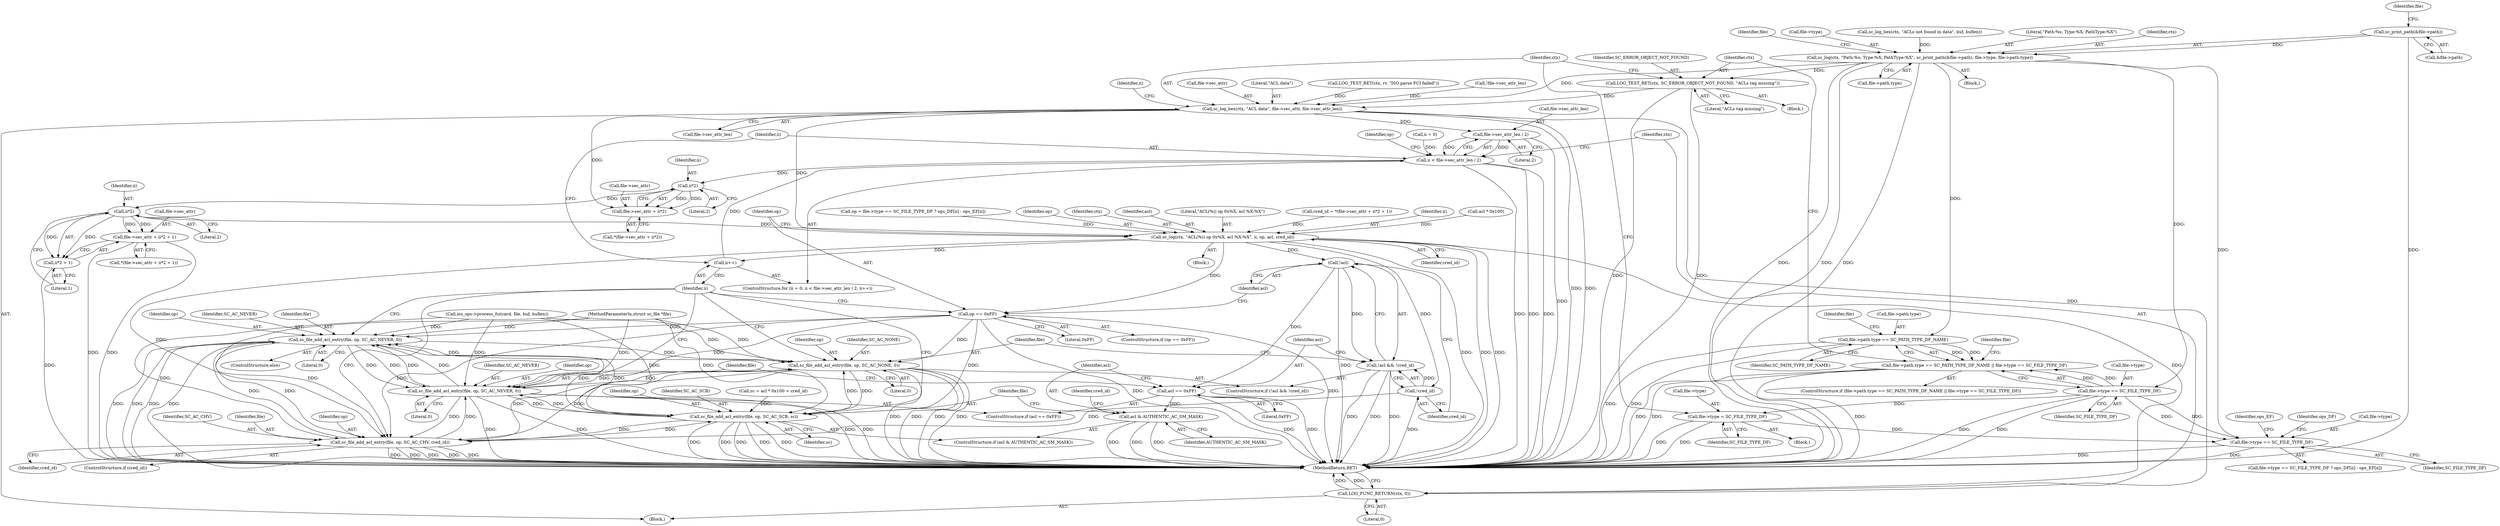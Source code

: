 digraph "1_OpenSC_8fe377e93b4b56060e5bbfb6f3142ceaeca744fa_1@pointer" {
"1000204" [label="(Call,sc_print_path(&file->path))"];
"1000201" [label="(Call,sc_log(ctx, \"Path:%s; Type:%X; PathType:%X\", sc_print_path(&file->path), file->type, file->path.type))"];
"1000219" [label="(Call,file->path.type == SC_PATH_TYPE_DF_NAME)"];
"1000218" [label="(Call,file->path.type == SC_PATH_TYPE_DF_NAME || file->type == SC_FILE_TYPE_DF)"];
"1000226" [label="(Call,file->type == SC_FILE_TYPE_DF)"];
"1000232" [label="(Call,file->type = SC_FILE_TYPE_DF)"];
"1000270" [label="(Call,file->type == SC_FILE_TYPE_DF)"];
"1000239" [label="(Call,LOG_TEST_RET(ctx, SC_ERROR_OBJECT_NOT_FOUND, \"ACLs tag missing\"))"];
"1000243" [label="(Call,sc_log_hex(ctx, \"ACL data\", file->sec_attr, file->sec_attr_len))"];
"1000258" [label="(Call,file->sec_attr_len / 2)"];
"1000256" [label="(Call,ii < file->sec_attr_len / 2)"];
"1000289" [label="(Call,ii*2)"];
"1000285" [label="(Call,file->sec_attr + ii*2)"];
"1000301" [label="(Call,ii*2)"];
"1000296" [label="(Call,file->sec_attr + ii*2 + 1)"];
"1000300" [label="(Call,ii*2 + 1)"];
"1000313" [label="(Call,sc_log(ctx, \"ACL(%i) op 0x%X, acl %X:%X\", ii, op, acl, cred_id))"];
"1000263" [label="(Call,ii++)"];
"1000321" [label="(Call,op == 0xFF)"];
"1000331" [label="(Call,sc_file_add_acl_entry(file, op, SC_AC_NONE, 0))"];
"1000341" [label="(Call,sc_file_add_acl_entry(file, op, SC_AC_NEVER, 0))"];
"1000351" [label="(Call,sc_file_add_acl_entry(file, op, SC_AC_SCB, sc))"];
"1000359" [label="(Call,sc_file_add_acl_entry(file, op, SC_AC_CHV, cred_id))"];
"1000365" [label="(Call,sc_file_add_acl_entry(file, op, SC_AC_NEVER, 0))"];
"1000327" [label="(Call,!acl)"];
"1000326" [label="(Call,!acl && !cred_id)"];
"1000338" [label="(Call,acl == 0xFF)"];
"1000348" [label="(Call,acl & AUTHENTIC_AC_SM_MASK)"];
"1000329" [label="(Call,!cred_id)"];
"1000370" [label="(Call,LOG_FUNC_RETURN(ctx, 0))"];
"1000357" [label="(ControlStructure,if (cred_id))"];
"1000362" [label="(Identifier,SC_AC_CHV)"];
"1000259" [label="(Call,file->sec_attr_len)"];
"1000209" [label="(Call,file->type)"];
"1000286" [label="(Call,file->sec_attr)"];
"1000371" [label="(Identifier,ctx)"];
"1000234" [label="(Identifier,file)"];
"1000296" [label="(Call,file->sec_attr + ii*2 + 1)"];
"1000331" [label="(Call,sc_file_add_acl_entry(file, op, SC_AC_NONE, 0))"];
"1000358" [label="(Identifier,cred_id)"];
"1000243" [label="(Call,sc_log_hex(ctx, \"ACL data\", file->sec_attr, file->sec_attr_len))"];
"1000196" [label="(Call,sc_log_hex(ctx, \"ACLs not found in data\", buf, buflen))"];
"1000367" [label="(Identifier,op)"];
"1000370" [label="(Call,LOG_FUNC_RETURN(ctx, 0))"];
"1000321" [label="(Call,op == 0xFF)"];
"1000226" [label="(Call,file->type == SC_FILE_TYPE_DF)"];
"1000279" [label="(Identifier,ops_EF)"];
"1000317" [label="(Identifier,op)"];
"1000232" [label="(Call,file->type = SC_FILE_TYPE_DF)"];
"1000291" [label="(Literal,2)"];
"1000227" [label="(Call,file->type)"];
"1000322" [label="(Identifier,op)"];
"1000333" [label="(Identifier,op)"];
"1000220" [label="(Call,file->path.type)"];
"1000236" [label="(Identifier,SC_FILE_TYPE_DF)"];
"1000102" [label="(MethodParameterIn,struct sc_file *file)"];
"1000262" [label="(Literal,2)"];
"1000218" [label="(Call,file->path.type == SC_PATH_TYPE_DF_NAME || file->type == SC_FILE_TYPE_DF)"];
"1000344" [label="(Identifier,SC_AC_NEVER)"];
"1000270" [label="(Call,file->type == SC_FILE_TYPE_DF)"];
"1000360" [label="(Identifier,file)"];
"1000323" [label="(Literal,0xFF)"];
"1000239" [label="(Call,LOG_TEST_RET(ctx, SC_ERROR_OBJECT_NOT_FOUND, \"ACLs tag missing\"))"];
"1000264" [label="(Identifier,ii)"];
"1000353" [label="(Identifier,op)"];
"1000301" [label="(Call,ii*2)"];
"1000244" [label="(Identifier,ctx)"];
"1000350" [label="(Identifier,AUTHENTIC_AC_SM_MASK)"];
"1000191" [label="(Call,!file->sec_attr_len)"];
"1000274" [label="(Identifier,SC_FILE_TYPE_DF)"];
"1000297" [label="(Call,file->sec_attr)"];
"1000334" [label="(Identifier,SC_AC_NONE)"];
"1000263" [label="(Call,ii++)"];
"1000203" [label="(Literal,\"Path:%s; Type:%X; PathType:%X\")"];
"1000373" [label="(MethodReturn,RET)"];
"1000285" [label="(Call,file->sec_attr + ii*2)"];
"1000314" [label="(Identifier,ctx)"];
"1000181" [label="(Call,iso_ops->process_fci(card, file, buf, buflen))"];
"1000105" [label="(Block,)"];
"1000343" [label="(Identifier,op)"];
"1000337" [label="(ControlStructure,if (acl == 0xFF))"];
"1000347" [label="(ControlStructure,if (acl & AUTHENTIC_AC_SM_MASK))"];
"1000339" [label="(Identifier,acl)"];
"1000284" [label="(Call,*(file->sec_attr + ii*2))"];
"1000345" [label="(Literal,0)"];
"1000253" [label="(Call,ii = 0)"];
"1000349" [label="(Identifier,acl)"];
"1000225" [label="(Identifier,SC_PATH_TYPE_DF_NAME)"];
"1000355" [label="(Identifier,sc)"];
"1000304" [label="(Literal,1)"];
"1000212" [label="(Call,file->path.type)"];
"1000335" [label="(Literal,0)"];
"1000230" [label="(Identifier,SC_FILE_TYPE_DF)"];
"1000327" [label="(Call,!acl)"];
"1000257" [label="(Identifier,ii)"];
"1000366" [label="(Identifier,file)"];
"1000313" [label="(Call,sc_log(ctx, \"ACL(%i) op 0x%X, acl %X:%X\", ii, op, acl, cred_id))"];
"1000242" [label="(Literal,\"ACLs tag missing\")"];
"1000318" [label="(Identifier,acl)"];
"1000332" [label="(Identifier,file)"];
"1000340" [label="(Literal,0xFF)"];
"1000364" [label="(ControlStructure,else)"];
"1000205" [label="(Call,&file->path)"];
"1000365" [label="(Call,sc_file_add_acl_entry(file, op, SC_AC_NEVER, 0))"];
"1000329" [label="(Call,!cred_id)"];
"1000276" [label="(Identifier,ops_DF)"];
"1000256" [label="(Call,ii < file->sec_attr_len / 2)"];
"1000330" [label="(Identifier,cred_id)"];
"1000303" [label="(Literal,2)"];
"1000195" [label="(Block,)"];
"1000351" [label="(Call,sc_file_add_acl_entry(file, op, SC_AC_SCB, sc))"];
"1000320" [label="(ControlStructure,if (op == 0xFF))"];
"1000249" [label="(Call,file->sec_attr_len)"];
"1000254" [label="(Identifier,ii)"];
"1000219" [label="(Call,file->path.type == SC_PATH_TYPE_DF_NAME)"];
"1000325" [label="(ControlStructure,if (!acl && !cred_id))"];
"1000271" [label="(Call,file->type)"];
"1000315" [label="(Literal,\"ACL(%i) op 0x%X, acl %X:%X\")"];
"1000240" [label="(Identifier,ctx)"];
"1000293" [label="(Call,cred_id = *(file->sec_attr + ii*2 + 1))"];
"1000316" [label="(Identifier,ii)"];
"1000361" [label="(Identifier,op)"];
"1000233" [label="(Call,file->type)"];
"1000246" [label="(Call,file->sec_attr)"];
"1000372" [label="(Literal,0)"];
"1000245" [label="(Literal,\"ACL data\")"];
"1000302" [label="(Identifier,ii)"];
"1000202" [label="(Identifier,ctx)"];
"1000217" [label="(ControlStructure,if (file->path.type == SC_PATH_TYPE_DF_NAME || file->type == SC_FILE_TYPE_DF))"];
"1000300" [label="(Call,ii*2 + 1)"];
"1000269" [label="(Call,file->type == SC_FILE_TYPE_DF ? ops_DF[ii] : ops_EF[ii])"];
"1000363" [label="(Identifier,cred_id)"];
"1000326" [label="(Call,!acl && !cred_id)"];
"1000289" [label="(Call,ii*2)"];
"1000354" [label="(Identifier,SC_AC_SCB)"];
"1000231" [label="(Block,)"];
"1000309" [label="(Call,acl * 0x100)"];
"1000228" [label="(Identifier,file)"];
"1000204" [label="(Call,sc_print_path(&file->path))"];
"1000186" [label="(Call,LOG_TEST_RET(ctx, rv, \"ISO parse FCI failed\"))"];
"1000290" [label="(Identifier,ii)"];
"1000201" [label="(Call,sc_log(ctx, \"Path:%s; Type:%X; PathType:%X\", sc_print_path(&file->path), file->type, file->path.type))"];
"1000328" [label="(Identifier,acl)"];
"1000338" [label="(Call,acl == 0xFF)"];
"1000319" [label="(Identifier,cred_id)"];
"1000210" [label="(Identifier,file)"];
"1000238" [label="(Block,)"];
"1000267" [label="(Call,op = file->type == SC_FILE_TYPE_DF ? ops_DF[ii] : ops_EF[ii])"];
"1000222" [label="(Identifier,file)"];
"1000341" [label="(Call,sc_file_add_acl_entry(file, op, SC_AC_NEVER, 0))"];
"1000252" [label="(ControlStructure,for (ii = 0; ii < file->sec_attr_len / 2; ii++))"];
"1000352" [label="(Identifier,file)"];
"1000241" [label="(Identifier,SC_ERROR_OBJECT_NOT_FOUND)"];
"1000295" [label="(Call,*(file->sec_attr + ii*2 + 1))"];
"1000348" [label="(Call,acl & AUTHENTIC_AC_SM_MASK)"];
"1000359" [label="(Call,sc_file_add_acl_entry(file, op, SC_AC_CHV, cred_id))"];
"1000342" [label="(Identifier,file)"];
"1000268" [label="(Identifier,op)"];
"1000306" [label="(Call,sc = acl * 0x100 + cred_id)"];
"1000369" [label="(Literal,0)"];
"1000265" [label="(Block,)"];
"1000258" [label="(Call,file->sec_attr_len / 2)"];
"1000368" [label="(Identifier,SC_AC_NEVER)"];
"1000204" -> "1000201"  [label="AST: "];
"1000204" -> "1000205"  [label="CFG: "];
"1000205" -> "1000204"  [label="AST: "];
"1000210" -> "1000204"  [label="CFG: "];
"1000204" -> "1000373"  [label="DDG: "];
"1000204" -> "1000201"  [label="DDG: "];
"1000201" -> "1000195"  [label="AST: "];
"1000201" -> "1000212"  [label="CFG: "];
"1000202" -> "1000201"  [label="AST: "];
"1000203" -> "1000201"  [label="AST: "];
"1000209" -> "1000201"  [label="AST: "];
"1000212" -> "1000201"  [label="AST: "];
"1000222" -> "1000201"  [label="CFG: "];
"1000201" -> "1000373"  [label="DDG: "];
"1000201" -> "1000373"  [label="DDG: "];
"1000201" -> "1000373"  [label="DDG: "];
"1000196" -> "1000201"  [label="DDG: "];
"1000201" -> "1000219"  [label="DDG: "];
"1000201" -> "1000226"  [label="DDG: "];
"1000201" -> "1000239"  [label="DDG: "];
"1000201" -> "1000243"  [label="DDG: "];
"1000201" -> "1000270"  [label="DDG: "];
"1000219" -> "1000218"  [label="AST: "];
"1000219" -> "1000225"  [label="CFG: "];
"1000220" -> "1000219"  [label="AST: "];
"1000225" -> "1000219"  [label="AST: "];
"1000228" -> "1000219"  [label="CFG: "];
"1000218" -> "1000219"  [label="CFG: "];
"1000219" -> "1000373"  [label="DDG: "];
"1000219" -> "1000373"  [label="DDG: "];
"1000219" -> "1000218"  [label="DDG: "];
"1000219" -> "1000218"  [label="DDG: "];
"1000218" -> "1000217"  [label="AST: "];
"1000218" -> "1000226"  [label="CFG: "];
"1000226" -> "1000218"  [label="AST: "];
"1000234" -> "1000218"  [label="CFG: "];
"1000240" -> "1000218"  [label="CFG: "];
"1000218" -> "1000373"  [label="DDG: "];
"1000218" -> "1000373"  [label="DDG: "];
"1000218" -> "1000373"  [label="DDG: "];
"1000226" -> "1000218"  [label="DDG: "];
"1000226" -> "1000218"  [label="DDG: "];
"1000226" -> "1000230"  [label="CFG: "];
"1000227" -> "1000226"  [label="AST: "];
"1000230" -> "1000226"  [label="AST: "];
"1000226" -> "1000373"  [label="DDG: "];
"1000226" -> "1000373"  [label="DDG: "];
"1000226" -> "1000232"  [label="DDG: "];
"1000226" -> "1000270"  [label="DDG: "];
"1000226" -> "1000270"  [label="DDG: "];
"1000232" -> "1000231"  [label="AST: "];
"1000232" -> "1000236"  [label="CFG: "];
"1000233" -> "1000232"  [label="AST: "];
"1000236" -> "1000232"  [label="AST: "];
"1000244" -> "1000232"  [label="CFG: "];
"1000232" -> "1000373"  [label="DDG: "];
"1000232" -> "1000373"  [label="DDG: "];
"1000232" -> "1000270"  [label="DDG: "];
"1000270" -> "1000269"  [label="AST: "];
"1000270" -> "1000274"  [label="CFG: "];
"1000271" -> "1000270"  [label="AST: "];
"1000274" -> "1000270"  [label="AST: "];
"1000276" -> "1000270"  [label="CFG: "];
"1000279" -> "1000270"  [label="CFG: "];
"1000270" -> "1000373"  [label="DDG: "];
"1000270" -> "1000373"  [label="DDG: "];
"1000239" -> "1000238"  [label="AST: "];
"1000239" -> "1000242"  [label="CFG: "];
"1000240" -> "1000239"  [label="AST: "];
"1000241" -> "1000239"  [label="AST: "];
"1000242" -> "1000239"  [label="AST: "];
"1000244" -> "1000239"  [label="CFG: "];
"1000239" -> "1000373"  [label="DDG: "];
"1000239" -> "1000373"  [label="DDG: "];
"1000239" -> "1000243"  [label="DDG: "];
"1000243" -> "1000105"  [label="AST: "];
"1000243" -> "1000249"  [label="CFG: "];
"1000244" -> "1000243"  [label="AST: "];
"1000245" -> "1000243"  [label="AST: "];
"1000246" -> "1000243"  [label="AST: "];
"1000249" -> "1000243"  [label="AST: "];
"1000254" -> "1000243"  [label="CFG: "];
"1000243" -> "1000373"  [label="DDG: "];
"1000243" -> "1000373"  [label="DDG: "];
"1000186" -> "1000243"  [label="DDG: "];
"1000191" -> "1000243"  [label="DDG: "];
"1000243" -> "1000258"  [label="DDG: "];
"1000243" -> "1000285"  [label="DDG: "];
"1000243" -> "1000313"  [label="DDG: "];
"1000243" -> "1000370"  [label="DDG: "];
"1000258" -> "1000256"  [label="AST: "];
"1000258" -> "1000262"  [label="CFG: "];
"1000259" -> "1000258"  [label="AST: "];
"1000262" -> "1000258"  [label="AST: "];
"1000256" -> "1000258"  [label="CFG: "];
"1000258" -> "1000373"  [label="DDG: "];
"1000258" -> "1000256"  [label="DDG: "];
"1000258" -> "1000256"  [label="DDG: "];
"1000256" -> "1000252"  [label="AST: "];
"1000257" -> "1000256"  [label="AST: "];
"1000268" -> "1000256"  [label="CFG: "];
"1000371" -> "1000256"  [label="CFG: "];
"1000256" -> "1000373"  [label="DDG: "];
"1000256" -> "1000373"  [label="DDG: "];
"1000256" -> "1000373"  [label="DDG: "];
"1000253" -> "1000256"  [label="DDG: "];
"1000263" -> "1000256"  [label="DDG: "];
"1000256" -> "1000289"  [label="DDG: "];
"1000289" -> "1000285"  [label="AST: "];
"1000289" -> "1000291"  [label="CFG: "];
"1000290" -> "1000289"  [label="AST: "];
"1000291" -> "1000289"  [label="AST: "];
"1000285" -> "1000289"  [label="CFG: "];
"1000289" -> "1000285"  [label="DDG: "];
"1000289" -> "1000285"  [label="DDG: "];
"1000289" -> "1000301"  [label="DDG: "];
"1000285" -> "1000284"  [label="AST: "];
"1000286" -> "1000285"  [label="AST: "];
"1000284" -> "1000285"  [label="CFG: "];
"1000301" -> "1000300"  [label="AST: "];
"1000301" -> "1000303"  [label="CFG: "];
"1000302" -> "1000301"  [label="AST: "];
"1000303" -> "1000301"  [label="AST: "];
"1000304" -> "1000301"  [label="CFG: "];
"1000301" -> "1000296"  [label="DDG: "];
"1000301" -> "1000296"  [label="DDG: "];
"1000301" -> "1000300"  [label="DDG: "];
"1000301" -> "1000300"  [label="DDG: "];
"1000301" -> "1000313"  [label="DDG: "];
"1000296" -> "1000295"  [label="AST: "];
"1000296" -> "1000300"  [label="CFG: "];
"1000297" -> "1000296"  [label="AST: "];
"1000300" -> "1000296"  [label="AST: "];
"1000295" -> "1000296"  [label="CFG: "];
"1000296" -> "1000373"  [label="DDG: "];
"1000296" -> "1000373"  [label="DDG: "];
"1000300" -> "1000304"  [label="CFG: "];
"1000304" -> "1000300"  [label="AST: "];
"1000300" -> "1000373"  [label="DDG: "];
"1000313" -> "1000265"  [label="AST: "];
"1000313" -> "1000319"  [label="CFG: "];
"1000314" -> "1000313"  [label="AST: "];
"1000315" -> "1000313"  [label="AST: "];
"1000316" -> "1000313"  [label="AST: "];
"1000317" -> "1000313"  [label="AST: "];
"1000318" -> "1000313"  [label="AST: "];
"1000319" -> "1000313"  [label="AST: "];
"1000322" -> "1000313"  [label="CFG: "];
"1000313" -> "1000373"  [label="DDG: "];
"1000313" -> "1000373"  [label="DDG: "];
"1000313" -> "1000373"  [label="DDG: "];
"1000313" -> "1000263"  [label="DDG: "];
"1000267" -> "1000313"  [label="DDG: "];
"1000309" -> "1000313"  [label="DDG: "];
"1000293" -> "1000313"  [label="DDG: "];
"1000313" -> "1000321"  [label="DDG: "];
"1000313" -> "1000327"  [label="DDG: "];
"1000313" -> "1000329"  [label="DDG: "];
"1000313" -> "1000359"  [label="DDG: "];
"1000313" -> "1000370"  [label="DDG: "];
"1000263" -> "1000252"  [label="AST: "];
"1000263" -> "1000264"  [label="CFG: "];
"1000264" -> "1000263"  [label="AST: "];
"1000257" -> "1000263"  [label="CFG: "];
"1000321" -> "1000320"  [label="AST: "];
"1000321" -> "1000323"  [label="CFG: "];
"1000322" -> "1000321"  [label="AST: "];
"1000323" -> "1000321"  [label="AST: "];
"1000328" -> "1000321"  [label="CFG: "];
"1000264" -> "1000321"  [label="CFG: "];
"1000321" -> "1000373"  [label="DDG: "];
"1000321" -> "1000373"  [label="DDG: "];
"1000321" -> "1000331"  [label="DDG: "];
"1000321" -> "1000341"  [label="DDG: "];
"1000321" -> "1000351"  [label="DDG: "];
"1000321" -> "1000359"  [label="DDG: "];
"1000321" -> "1000365"  [label="DDG: "];
"1000331" -> "1000325"  [label="AST: "];
"1000331" -> "1000335"  [label="CFG: "];
"1000332" -> "1000331"  [label="AST: "];
"1000333" -> "1000331"  [label="AST: "];
"1000334" -> "1000331"  [label="AST: "];
"1000335" -> "1000331"  [label="AST: "];
"1000264" -> "1000331"  [label="CFG: "];
"1000331" -> "1000373"  [label="DDG: "];
"1000331" -> "1000373"  [label="DDG: "];
"1000331" -> "1000373"  [label="DDG: "];
"1000331" -> "1000373"  [label="DDG: "];
"1000341" -> "1000331"  [label="DDG: "];
"1000359" -> "1000331"  [label="DDG: "];
"1000351" -> "1000331"  [label="DDG: "];
"1000181" -> "1000331"  [label="DDG: "];
"1000365" -> "1000331"  [label="DDG: "];
"1000102" -> "1000331"  [label="DDG: "];
"1000331" -> "1000341"  [label="DDG: "];
"1000331" -> "1000351"  [label="DDG: "];
"1000331" -> "1000359"  [label="DDG: "];
"1000331" -> "1000365"  [label="DDG: "];
"1000341" -> "1000337"  [label="AST: "];
"1000341" -> "1000345"  [label="CFG: "];
"1000342" -> "1000341"  [label="AST: "];
"1000343" -> "1000341"  [label="AST: "];
"1000344" -> "1000341"  [label="AST: "];
"1000345" -> "1000341"  [label="AST: "];
"1000264" -> "1000341"  [label="CFG: "];
"1000341" -> "1000373"  [label="DDG: "];
"1000341" -> "1000373"  [label="DDG: "];
"1000341" -> "1000373"  [label="DDG: "];
"1000341" -> "1000373"  [label="DDG: "];
"1000359" -> "1000341"  [label="DDG: "];
"1000351" -> "1000341"  [label="DDG: "];
"1000181" -> "1000341"  [label="DDG: "];
"1000365" -> "1000341"  [label="DDG: "];
"1000365" -> "1000341"  [label="DDG: "];
"1000102" -> "1000341"  [label="DDG: "];
"1000341" -> "1000351"  [label="DDG: "];
"1000341" -> "1000359"  [label="DDG: "];
"1000341" -> "1000365"  [label="DDG: "];
"1000341" -> "1000365"  [label="DDG: "];
"1000351" -> "1000347"  [label="AST: "];
"1000351" -> "1000355"  [label="CFG: "];
"1000352" -> "1000351"  [label="AST: "];
"1000353" -> "1000351"  [label="AST: "];
"1000354" -> "1000351"  [label="AST: "];
"1000355" -> "1000351"  [label="AST: "];
"1000264" -> "1000351"  [label="CFG: "];
"1000351" -> "1000373"  [label="DDG: "];
"1000351" -> "1000373"  [label="DDG: "];
"1000351" -> "1000373"  [label="DDG: "];
"1000351" -> "1000373"  [label="DDG: "];
"1000351" -> "1000373"  [label="DDG: "];
"1000359" -> "1000351"  [label="DDG: "];
"1000181" -> "1000351"  [label="DDG: "];
"1000365" -> "1000351"  [label="DDG: "];
"1000102" -> "1000351"  [label="DDG: "];
"1000306" -> "1000351"  [label="DDG: "];
"1000351" -> "1000359"  [label="DDG: "];
"1000351" -> "1000365"  [label="DDG: "];
"1000359" -> "1000357"  [label="AST: "];
"1000359" -> "1000363"  [label="CFG: "];
"1000360" -> "1000359"  [label="AST: "];
"1000361" -> "1000359"  [label="AST: "];
"1000362" -> "1000359"  [label="AST: "];
"1000363" -> "1000359"  [label="AST: "];
"1000264" -> "1000359"  [label="CFG: "];
"1000359" -> "1000373"  [label="DDG: "];
"1000359" -> "1000373"  [label="DDG: "];
"1000359" -> "1000373"  [label="DDG: "];
"1000359" -> "1000373"  [label="DDG: "];
"1000359" -> "1000373"  [label="DDG: "];
"1000181" -> "1000359"  [label="DDG: "];
"1000365" -> "1000359"  [label="DDG: "];
"1000102" -> "1000359"  [label="DDG: "];
"1000329" -> "1000359"  [label="DDG: "];
"1000359" -> "1000365"  [label="DDG: "];
"1000365" -> "1000364"  [label="AST: "];
"1000365" -> "1000369"  [label="CFG: "];
"1000366" -> "1000365"  [label="AST: "];
"1000367" -> "1000365"  [label="AST: "];
"1000368" -> "1000365"  [label="AST: "];
"1000369" -> "1000365"  [label="AST: "];
"1000264" -> "1000365"  [label="CFG: "];
"1000365" -> "1000373"  [label="DDG: "];
"1000365" -> "1000373"  [label="DDG: "];
"1000365" -> "1000373"  [label="DDG: "];
"1000365" -> "1000373"  [label="DDG: "];
"1000181" -> "1000365"  [label="DDG: "];
"1000102" -> "1000365"  [label="DDG: "];
"1000327" -> "1000326"  [label="AST: "];
"1000327" -> "1000328"  [label="CFG: "];
"1000328" -> "1000327"  [label="AST: "];
"1000330" -> "1000327"  [label="CFG: "];
"1000326" -> "1000327"  [label="CFG: "];
"1000327" -> "1000373"  [label="DDG: "];
"1000327" -> "1000326"  [label="DDG: "];
"1000327" -> "1000338"  [label="DDG: "];
"1000326" -> "1000325"  [label="AST: "];
"1000326" -> "1000329"  [label="CFG: "];
"1000329" -> "1000326"  [label="AST: "];
"1000332" -> "1000326"  [label="CFG: "];
"1000339" -> "1000326"  [label="CFG: "];
"1000326" -> "1000373"  [label="DDG: "];
"1000326" -> "1000373"  [label="DDG: "];
"1000326" -> "1000373"  [label="DDG: "];
"1000329" -> "1000326"  [label="DDG: "];
"1000338" -> "1000337"  [label="AST: "];
"1000338" -> "1000340"  [label="CFG: "];
"1000339" -> "1000338"  [label="AST: "];
"1000340" -> "1000338"  [label="AST: "];
"1000342" -> "1000338"  [label="CFG: "];
"1000349" -> "1000338"  [label="CFG: "];
"1000338" -> "1000373"  [label="DDG: "];
"1000338" -> "1000373"  [label="DDG: "];
"1000338" -> "1000348"  [label="DDG: "];
"1000348" -> "1000347"  [label="AST: "];
"1000348" -> "1000350"  [label="CFG: "];
"1000349" -> "1000348"  [label="AST: "];
"1000350" -> "1000348"  [label="AST: "];
"1000352" -> "1000348"  [label="CFG: "];
"1000358" -> "1000348"  [label="CFG: "];
"1000348" -> "1000373"  [label="DDG: "];
"1000348" -> "1000373"  [label="DDG: "];
"1000348" -> "1000373"  [label="DDG: "];
"1000329" -> "1000330"  [label="CFG: "];
"1000330" -> "1000329"  [label="AST: "];
"1000329" -> "1000373"  [label="DDG: "];
"1000370" -> "1000105"  [label="AST: "];
"1000370" -> "1000372"  [label="CFG: "];
"1000371" -> "1000370"  [label="AST: "];
"1000372" -> "1000370"  [label="AST: "];
"1000373" -> "1000370"  [label="CFG: "];
"1000370" -> "1000373"  [label="DDG: "];
"1000370" -> "1000373"  [label="DDG: "];
}

